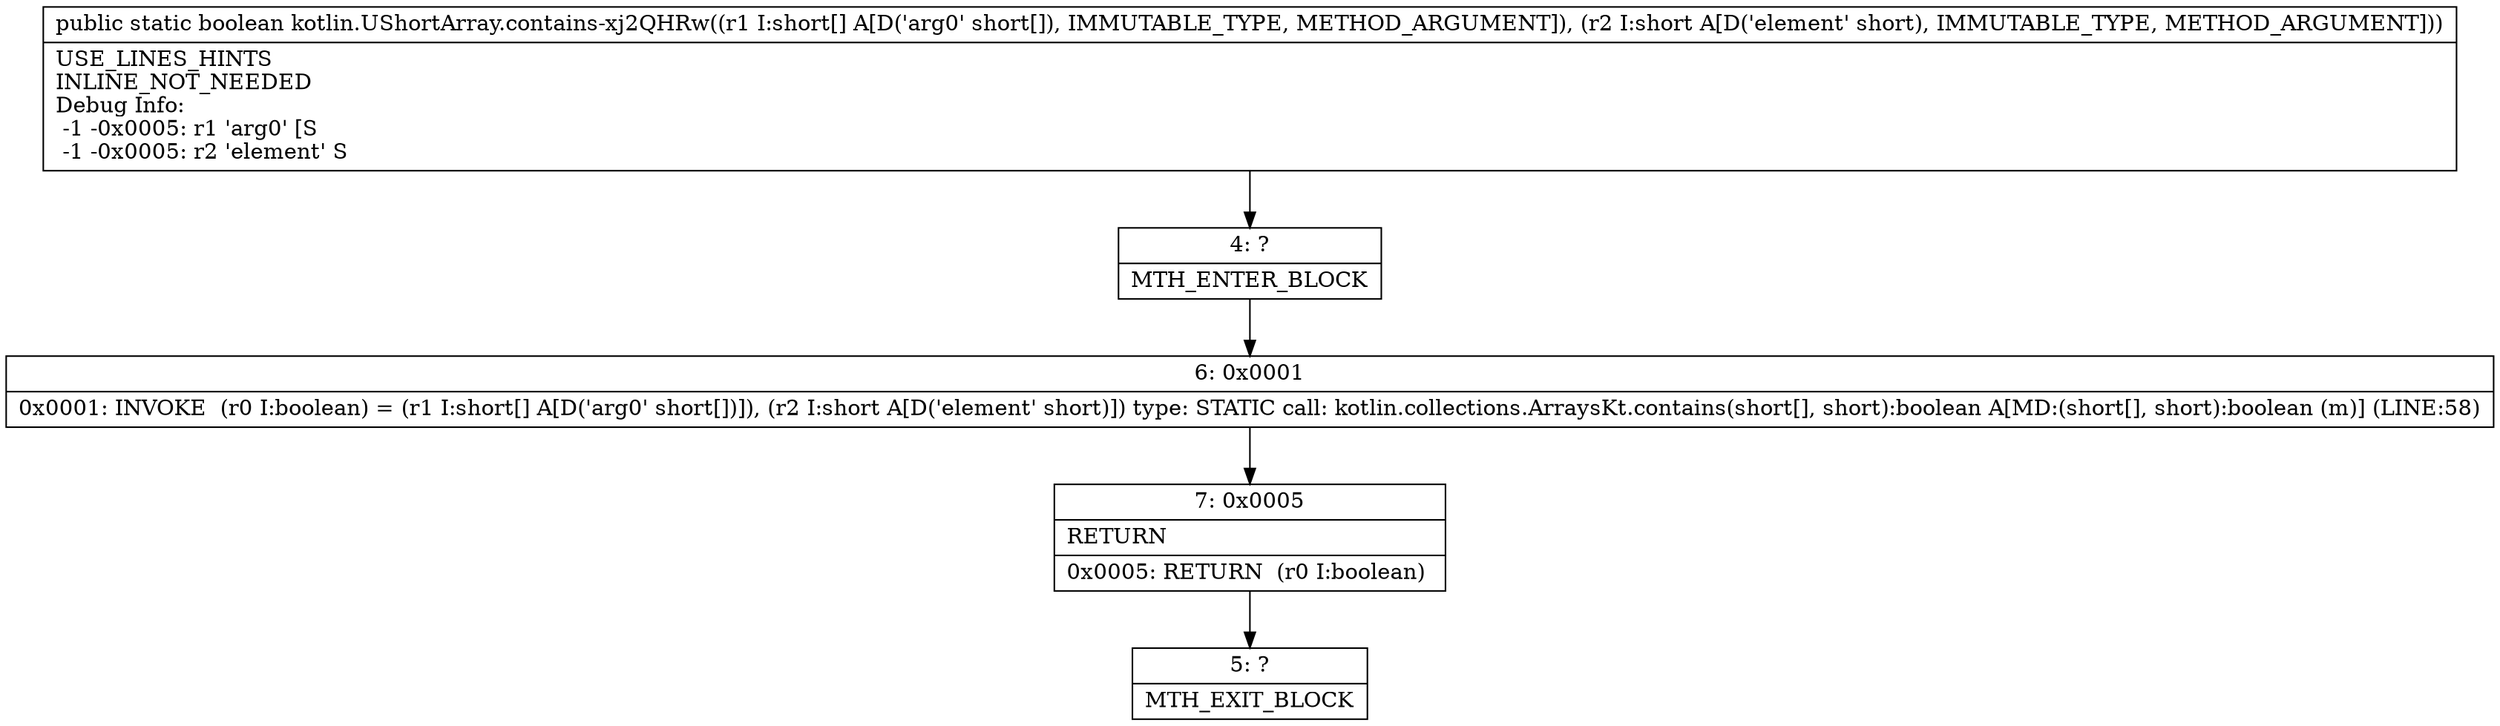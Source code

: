 digraph "CFG forkotlin.UShortArray.contains\-xj2QHRw([SS)Z" {
Node_4 [shape=record,label="{4\:\ ?|MTH_ENTER_BLOCK\l}"];
Node_6 [shape=record,label="{6\:\ 0x0001|0x0001: INVOKE  (r0 I:boolean) = (r1 I:short[] A[D('arg0' short[])]), (r2 I:short A[D('element' short)]) type: STATIC call: kotlin.collections.ArraysKt.contains(short[], short):boolean A[MD:(short[], short):boolean (m)] (LINE:58)\l}"];
Node_7 [shape=record,label="{7\:\ 0x0005|RETURN\l|0x0005: RETURN  (r0 I:boolean) \l}"];
Node_5 [shape=record,label="{5\:\ ?|MTH_EXIT_BLOCK\l}"];
MethodNode[shape=record,label="{public static boolean kotlin.UShortArray.contains\-xj2QHRw((r1 I:short[] A[D('arg0' short[]), IMMUTABLE_TYPE, METHOD_ARGUMENT]), (r2 I:short A[D('element' short), IMMUTABLE_TYPE, METHOD_ARGUMENT]))  | USE_LINES_HINTS\lINLINE_NOT_NEEDED\lDebug Info:\l  \-1 \-0x0005: r1 'arg0' [S\l  \-1 \-0x0005: r2 'element' S\l}"];
MethodNode -> Node_4;Node_4 -> Node_6;
Node_6 -> Node_7;
Node_7 -> Node_5;
}

